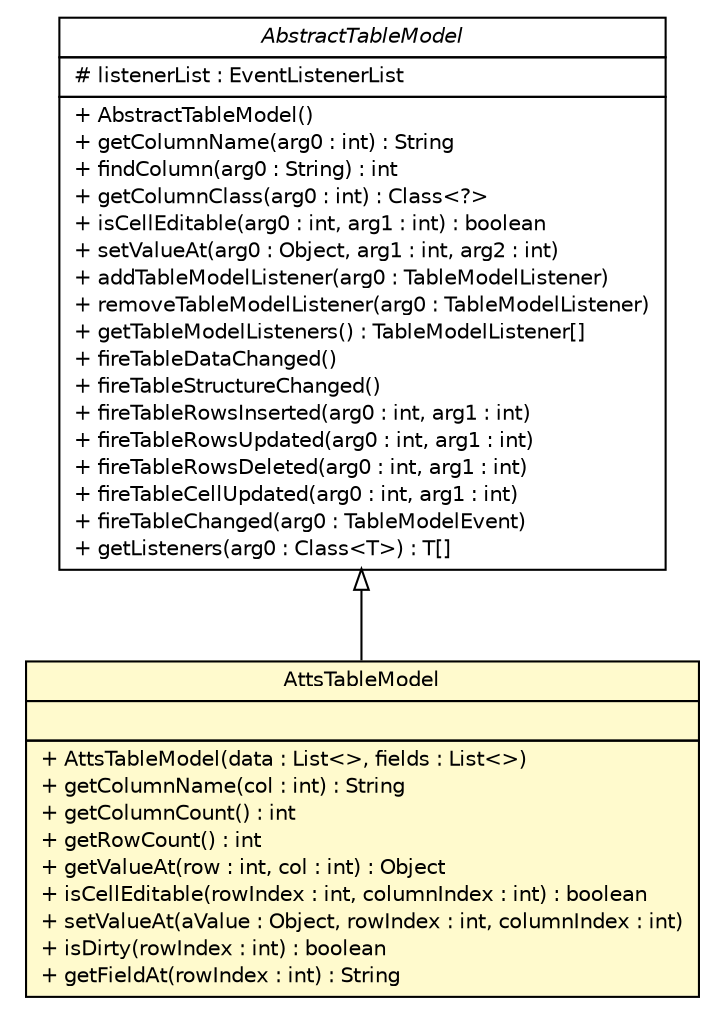 #!/usr/local/bin/dot
#
# Class diagram 
# Generated by UMLGraph version R5_6 (http://www.umlgraph.org/)
#

digraph G {
	edge [fontname="Helvetica",fontsize=10,labelfontname="Helvetica",labelfontsize=10];
	node [fontname="Helvetica",fontsize=10,shape=plaintext];
	nodesep=0.25;
	ranksep=0.5;
	// sorcer.ssb.tools.plugin.browser.AdminView.AttsTableModel
	c107702 [label=<<table title="sorcer.ssb.tools.plugin.browser.AdminView.AttsTableModel" border="0" cellborder="1" cellspacing="0" cellpadding="2" port="p" bgcolor="lemonChiffon" href="./AdminView.AttsTableModel.html">
		<tr><td><table border="0" cellspacing="0" cellpadding="1">
<tr><td align="center" balign="center"> AttsTableModel </td></tr>
		</table></td></tr>
		<tr><td><table border="0" cellspacing="0" cellpadding="1">
<tr><td align="left" balign="left">  </td></tr>
		</table></td></tr>
		<tr><td><table border="0" cellspacing="0" cellpadding="1">
<tr><td align="left" balign="left"> + AttsTableModel(data : List&lt;&gt;, fields : List&lt;&gt;) </td></tr>
<tr><td align="left" balign="left"> + getColumnName(col : int) : String </td></tr>
<tr><td align="left" balign="left"> + getColumnCount() : int </td></tr>
<tr><td align="left" balign="left"> + getRowCount() : int </td></tr>
<tr><td align="left" balign="left"> + getValueAt(row : int, col : int) : Object </td></tr>
<tr><td align="left" balign="left"> + isCellEditable(rowIndex : int, columnIndex : int) : boolean </td></tr>
<tr><td align="left" balign="left"> + setValueAt(aValue : Object, rowIndex : int, columnIndex : int) </td></tr>
<tr><td align="left" balign="left"> + isDirty(rowIndex : int) : boolean </td></tr>
<tr><td align="left" balign="left"> + getFieldAt(rowIndex : int) : String </td></tr>
		</table></td></tr>
		</table>>, URL="./AdminView.AttsTableModel.html", fontname="Helvetica", fontcolor="black", fontsize=10.0];
	//sorcer.ssb.tools.plugin.browser.AdminView.AttsTableModel extends javax.swing.table.AbstractTableModel
	c107788:p -> c107702:p [dir=back,arrowtail=empty];
	// javax.swing.table.AbstractTableModel
	c107788 [label=<<table title="javax.swing.table.AbstractTableModel" border="0" cellborder="1" cellspacing="0" cellpadding="2" port="p" href="http://docs.oracle.com/javase/7/docs/api/javax/swing/table/AbstractTableModel.html">
		<tr><td><table border="0" cellspacing="0" cellpadding="1">
<tr><td align="center" balign="center"><font face="Helvetica-Oblique"> AbstractTableModel </font></td></tr>
		</table></td></tr>
		<tr><td><table border="0" cellspacing="0" cellpadding="1">
<tr><td align="left" balign="left"> # listenerList : EventListenerList </td></tr>
		</table></td></tr>
		<tr><td><table border="0" cellspacing="0" cellpadding="1">
<tr><td align="left" balign="left"> + AbstractTableModel() </td></tr>
<tr><td align="left" balign="left"> + getColumnName(arg0 : int) : String </td></tr>
<tr><td align="left" balign="left"> + findColumn(arg0 : String) : int </td></tr>
<tr><td align="left" balign="left"> + getColumnClass(arg0 : int) : Class&lt;?&gt; </td></tr>
<tr><td align="left" balign="left"> + isCellEditable(arg0 : int, arg1 : int) : boolean </td></tr>
<tr><td align="left" balign="left"> + setValueAt(arg0 : Object, arg1 : int, arg2 : int) </td></tr>
<tr><td align="left" balign="left"> + addTableModelListener(arg0 : TableModelListener) </td></tr>
<tr><td align="left" balign="left"> + removeTableModelListener(arg0 : TableModelListener) </td></tr>
<tr><td align="left" balign="left"> + getTableModelListeners() : TableModelListener[] </td></tr>
<tr><td align="left" balign="left"> + fireTableDataChanged() </td></tr>
<tr><td align="left" balign="left"> + fireTableStructureChanged() </td></tr>
<tr><td align="left" balign="left"> + fireTableRowsInserted(arg0 : int, arg1 : int) </td></tr>
<tr><td align="left" balign="left"> + fireTableRowsUpdated(arg0 : int, arg1 : int) </td></tr>
<tr><td align="left" balign="left"> + fireTableRowsDeleted(arg0 : int, arg1 : int) </td></tr>
<tr><td align="left" balign="left"> + fireTableCellUpdated(arg0 : int, arg1 : int) </td></tr>
<tr><td align="left" balign="left"> + fireTableChanged(arg0 : TableModelEvent) </td></tr>
<tr><td align="left" balign="left"> + getListeners(arg0 : Class&lt;T&gt;) : T[] </td></tr>
		</table></td></tr>
		</table>>, URL="http://docs.oracle.com/javase/7/docs/api/javax/swing/table/AbstractTableModel.html", fontname="Helvetica", fontcolor="black", fontsize=10.0];
}

